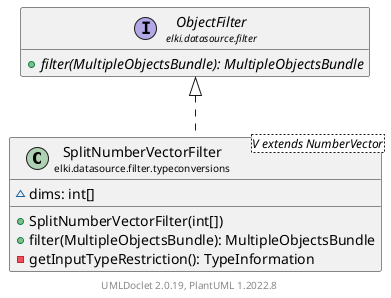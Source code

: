 @startuml
    remove .*\.(Instance|Par|Parameterizer|Factory)$
    set namespaceSeparator none
    hide empty fields
    hide empty methods

    class "<size:14>SplitNumberVectorFilter\n<size:10>elki.datasource.filter.typeconversions" as elki.datasource.filter.typeconversions.SplitNumberVectorFilter<V extends NumberVector> [[SplitNumberVectorFilter.html]] {
        ~dims: int[]
        +SplitNumberVectorFilter(int[])
        +filter(MultipleObjectsBundle): MultipleObjectsBundle
        -getInputTypeRestriction(): TypeInformation
    }

    interface "<size:14>ObjectFilter\n<size:10>elki.datasource.filter" as elki.datasource.filter.ObjectFilter [[../ObjectFilter.html]] {
        {abstract} +filter(MultipleObjectsBundle): MultipleObjectsBundle
    }
    class "<size:14>SplitNumberVectorFilter.Par\n<size:10>elki.datasource.filter.typeconversions" as elki.datasource.filter.typeconversions.SplitNumberVectorFilter.Par<V extends NumberVector> [[SplitNumberVectorFilter.Par.html]]

    elki.datasource.filter.ObjectFilter <|.. elki.datasource.filter.typeconversions.SplitNumberVectorFilter
    elki.datasource.filter.typeconversions.SplitNumberVectorFilter +-- elki.datasource.filter.typeconversions.SplitNumberVectorFilter.Par

    center footer UMLDoclet 2.0.19, PlantUML 1.2022.8
@enduml
